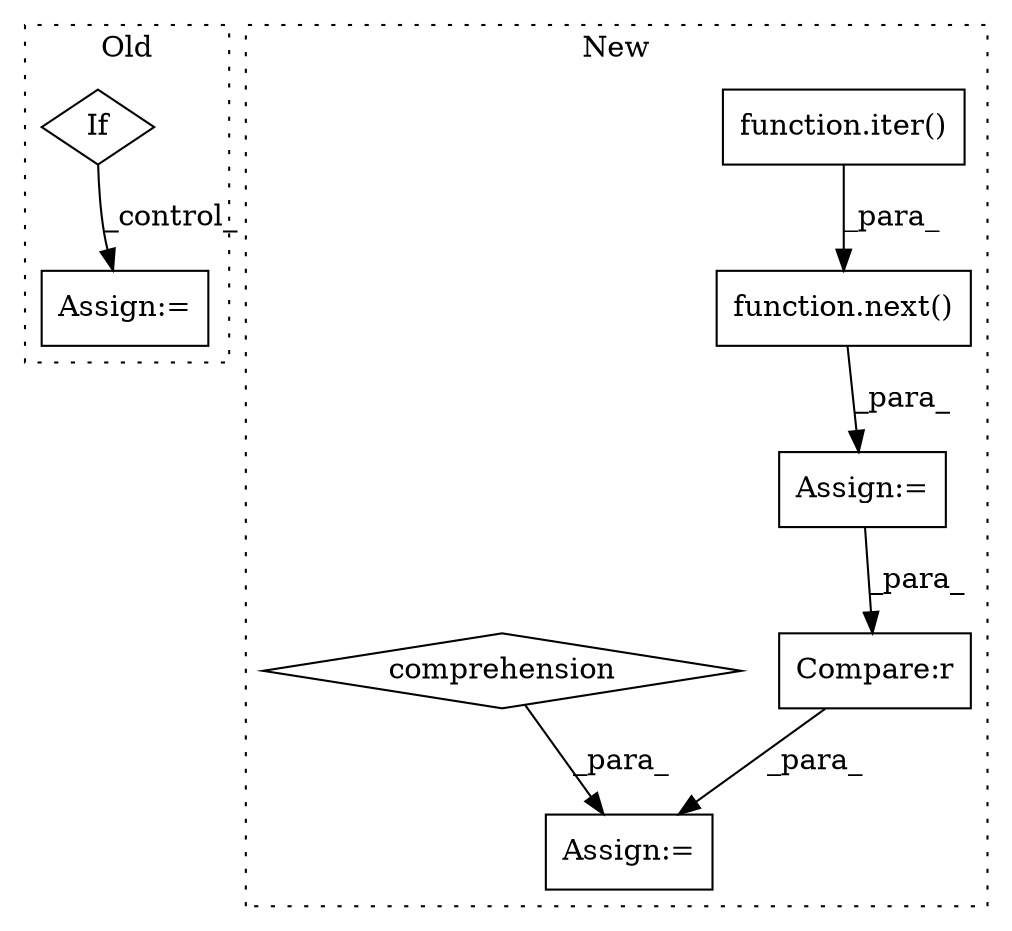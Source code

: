 digraph G {
subgraph cluster0 {
1 [label="If" a="96" s="1034" l="3" shape="diamond"];
4 [label="Assign:=" a="68" s="1866" l="3" shape="box"];
label = "Old";
style="dotted";
}
subgraph cluster1 {
2 [label="function.next()" a="75" s="1138,1154" l="5,1" shape="box"];
3 [label="Assign:=" a="68" s="2064" l="3" shape="box"];
5 [label="function.iter()" a="75" s="1037,1053" l="5,1" shape="box"];
6 [label="comprehension" a="45" s="2098" l="3" shape="diamond"];
7 [label="Assign:=" a="68" s="1135" l="3" shape="box"];
8 [label="Compare:r" a="40" s="2080" l="17" shape="box"];
label = "New";
style="dotted";
}
1 -> 4 [label="_control_"];
2 -> 7 [label="_para_"];
5 -> 2 [label="_para_"];
6 -> 3 [label="_para_"];
7 -> 8 [label="_para_"];
8 -> 3 [label="_para_"];
}